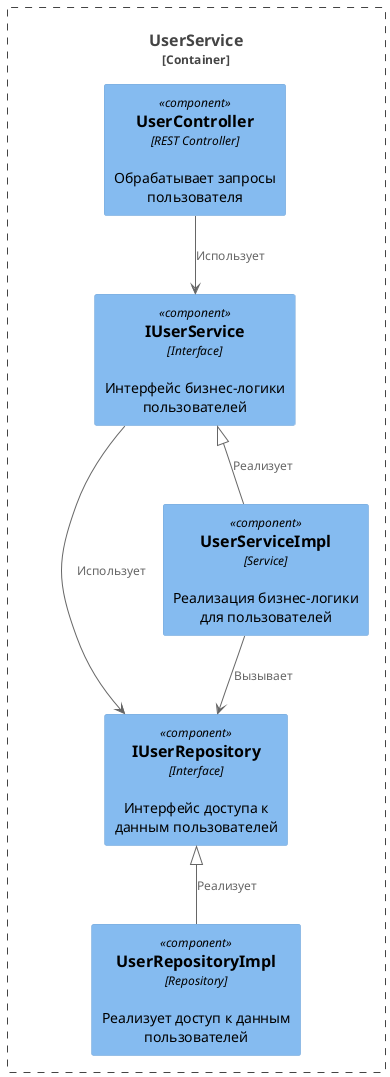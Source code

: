 @startuml
!include <C4/C4_Component>

Container_Boundary(UserService_Boundary, "UserService") {
    Component(UserController, "UserController", "REST Controller", "Обрабатывает запросы пользователя")

    Component(IUserService, "IUserService", "Interface", "Интерфейс бизнес-логики пользователей") {
    }
    Component(UserServiceImpl, "UserServiceImpl", "Service", "Реализация бизнес-логики для пользователей") {
    }

    Component(IUserRepository, "IUserRepository", "Interface", "Интерфейс доступа к данным пользователей") {
    }
    Component(UserRepositoryImpl, "UserRepositoryImpl", "Repository", "Реализует доступ к данным пользователей") {
    }

    UserController --> IUserService : "Использует"
    UserServiceImpl -up-|> IUserService : "Реализует"
    IUserService --> IUserRepository : "Использует"
    UserServiceImpl --> IUserRepository : "Вызывает"
    UserRepositoryImpl -up-|> IUserRepository : "Реализует"
}

@enduml
